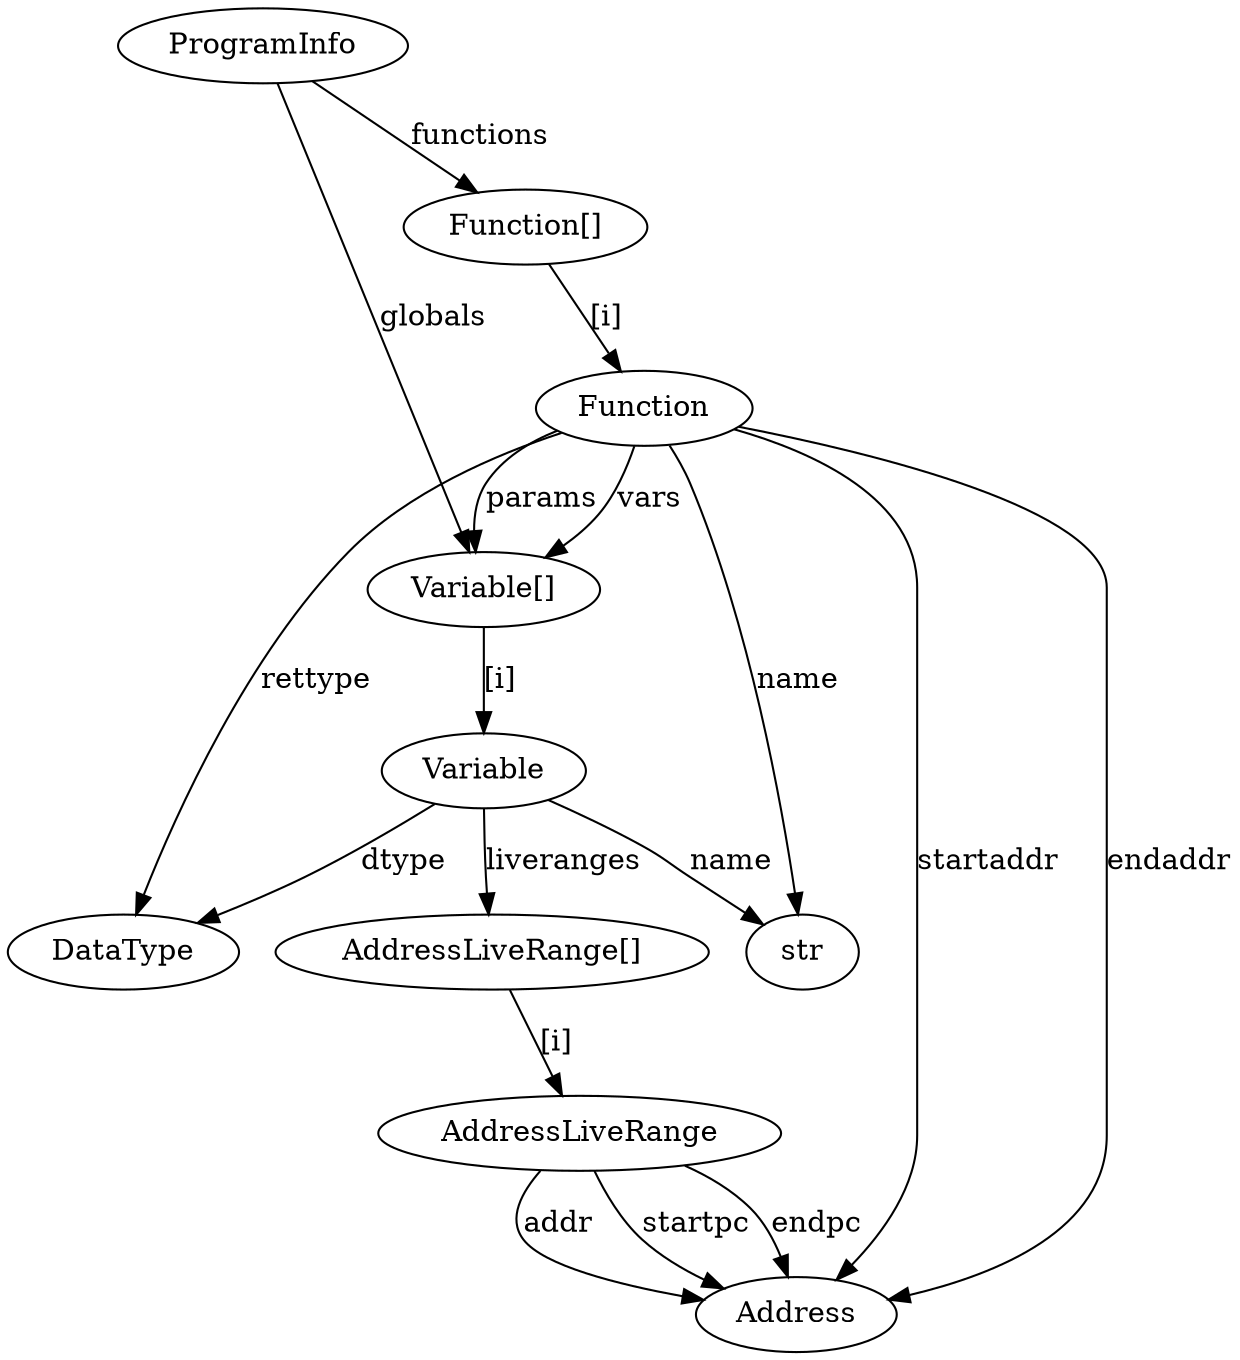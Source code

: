 digraph DSL_summarized {
	graph [rankdir=TB]
	ProgramInfo
	"Variable[]"
	"Function[]"
	"AddressLiveRange[]"
	Variable
	Function
	str
	DataType
	Address
	AddressLiveRange
	ProgramInfo -> "Variable[]" [label=globals]
	ProgramInfo -> "Function[]" [label=functions]
	"Variable[]" -> Variable [label="[i]"]
	"Function[]" -> Function [label="[i]"]
	"AddressLiveRange[]" -> AddressLiveRange [label="[i]"]
	Function -> str [label=name]
	Function -> "Variable[]" [label=params]
	Function -> "Variable[]" [label=vars]
	Function -> Address [label=startaddr]
	Function -> Address [label=endaddr]
	Function -> DataType [label=rettype]
	Variable -> str [label=name]
	Variable -> DataType [label=dtype]
	Variable -> "AddressLiveRange[]" [label=liveranges]
	AddressLiveRange -> Address [label=addr]
	AddressLiveRange -> Address [label=startpc]
	AddressLiveRange -> Address [label=endpc]
}
